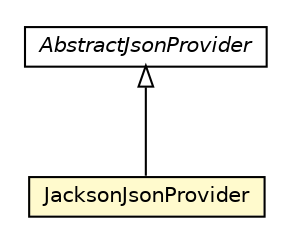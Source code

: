 #!/usr/local/bin/dot
#
# Class diagram 
# Generated by UMLGraph version R5_6-24-gf6e263 (http://www.umlgraph.org/)
#

digraph G {
	edge [fontname="Helvetica",fontsize=10,labelfontname="Helvetica",labelfontsize=10];
	node [fontname="Helvetica",fontsize=10,shape=plaintext];
	nodesep=0.25;
	ranksep=0.5;
	// net.trajano.doxdb.jsonpath.spi.json.JacksonJsonProvider
	c2382 [label=<<table title="net.trajano.doxdb.jsonpath.spi.json.JacksonJsonProvider" border="0" cellborder="1" cellspacing="0" cellpadding="2" port="p" bgcolor="lemonChiffon" href="./JacksonJsonProvider.html">
		<tr><td><table border="0" cellspacing="0" cellpadding="1">
<tr><td align="center" balign="center"> JacksonJsonProvider </td></tr>
		</table></td></tr>
		</table>>, URL="./JacksonJsonProvider.html", fontname="Helvetica", fontcolor="black", fontsize=10.0];
	// net.trajano.doxdb.jsonpath.spi.json.AbstractJsonProvider
	c2385 [label=<<table title="net.trajano.doxdb.jsonpath.spi.json.AbstractJsonProvider" border="0" cellborder="1" cellspacing="0" cellpadding="2" port="p" href="./AbstractJsonProvider.html">
		<tr><td><table border="0" cellspacing="0" cellpadding="1">
<tr><td align="center" balign="center"><font face="Helvetica-Oblique"> AbstractJsonProvider </font></td></tr>
		</table></td></tr>
		</table>>, URL="./AbstractJsonProvider.html", fontname="Helvetica", fontcolor="black", fontsize=10.0];
	//net.trajano.doxdb.jsonpath.spi.json.JacksonJsonProvider extends net.trajano.doxdb.jsonpath.spi.json.AbstractJsonProvider
	c2385:p -> c2382:p [dir=back,arrowtail=empty];
}

